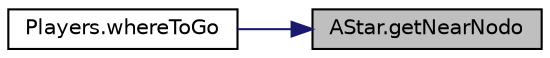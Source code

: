 digraph "AStar.getNearNodo"
{
 // LATEX_PDF_SIZE
  edge [fontname="Helvetica",fontsize="10",labelfontname="Helvetica",labelfontsize="10"];
  node [fontname="Helvetica",fontsize="10",shape=record];
  rankdir="RL";
  Node1 [label="AStar.getNearNodo",height=0.2,width=0.4,color="black", fillcolor="grey75", style="filled", fontcolor="black",tooltip="Devuelve el par ordenado de la solucion que se encuentre mas cercano al inicio, si este es (-1,..."];
  Node1 -> Node2 [dir="back",color="midnightblue",fontsize="10",style="solid",fontname="Helvetica"];
  Node2 [label="Players.whereToGo",height=0.2,width=0.4,color="black", fillcolor="white", style="filled",URL="$class_players.html#af768f0d413b2a4254525d94988b2bf2a",tooltip=" "];
}
